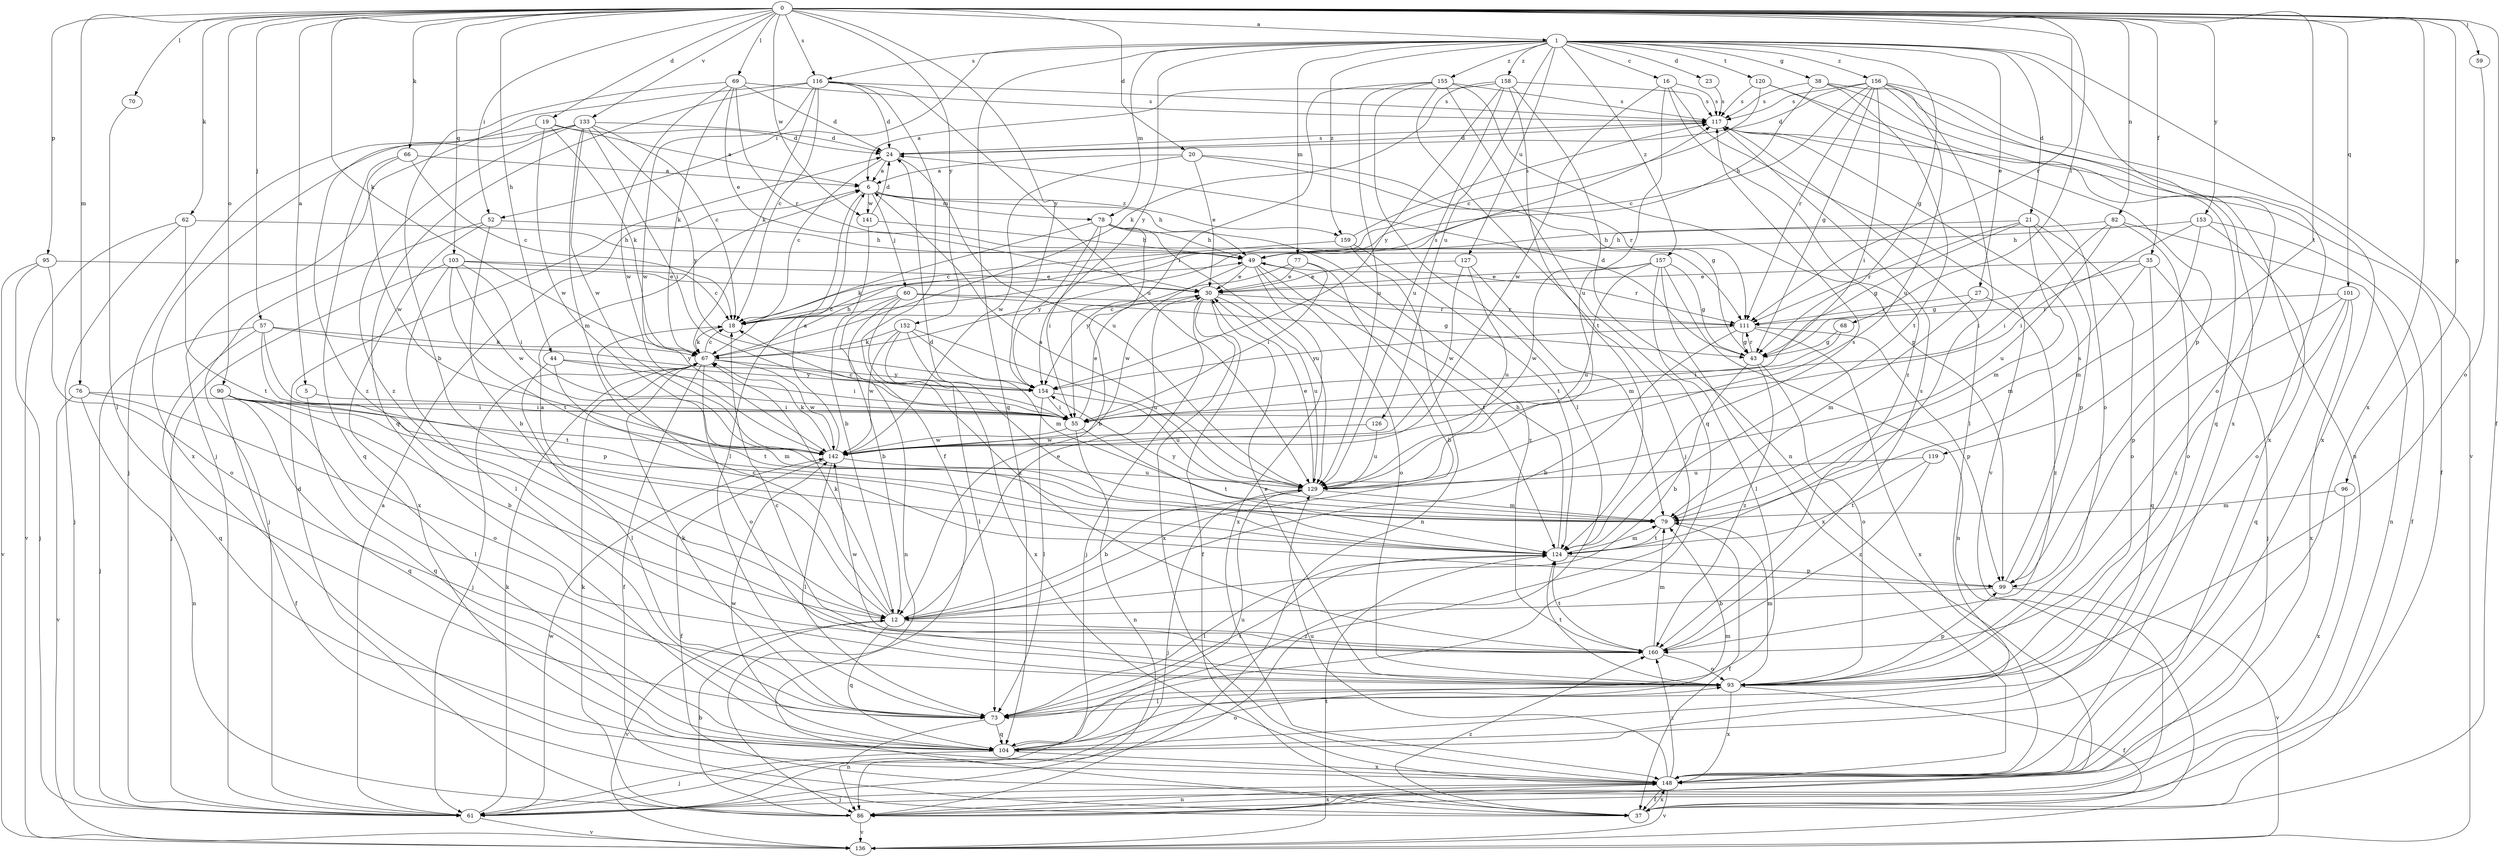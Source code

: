 strict digraph  {
0;
1;
5;
6;
12;
16;
18;
19;
20;
21;
23;
24;
27;
30;
35;
37;
38;
43;
44;
49;
52;
55;
57;
59;
60;
61;
62;
66;
67;
68;
69;
70;
73;
76;
77;
78;
79;
82;
86;
90;
93;
95;
96;
99;
101;
103;
104;
111;
116;
117;
119;
120;
124;
126;
127;
129;
133;
136;
141;
142;
148;
152;
153;
154;
155;
156;
157;
158;
159;
160;
0 -> 1  [label=a];
0 -> 5  [label=a];
0 -> 19  [label=d];
0 -> 20  [label=d];
0 -> 35  [label=f];
0 -> 37  [label=f];
0 -> 44  [label=h];
0 -> 52  [label=i];
0 -> 57  [label=j];
0 -> 59  [label=j];
0 -> 62  [label=k];
0 -> 66  [label=k];
0 -> 67  [label=k];
0 -> 68  [label=l];
0 -> 69  [label=l];
0 -> 70  [label=l];
0 -> 76  [label=m];
0 -> 82  [label=n];
0 -> 90  [label=o];
0 -> 95  [label=p];
0 -> 96  [label=p];
0 -> 101  [label=q];
0 -> 103  [label=q];
0 -> 111  [label=r];
0 -> 116  [label=s];
0 -> 119  [label=t];
0 -> 133  [label=v];
0 -> 141  [label=w];
0 -> 148  [label=x];
0 -> 152  [label=y];
0 -> 153  [label=y];
0 -> 154  [label=y];
1 -> 16  [label=c];
1 -> 21  [label=d];
1 -> 23  [label=d];
1 -> 27  [label=e];
1 -> 38  [label=g];
1 -> 43  [label=g];
1 -> 52  [label=i];
1 -> 77  [label=m];
1 -> 78  [label=m];
1 -> 104  [label=q];
1 -> 116  [label=s];
1 -> 120  [label=t];
1 -> 126  [label=u];
1 -> 127  [label=u];
1 -> 136  [label=v];
1 -> 148  [label=x];
1 -> 154  [label=y];
1 -> 155  [label=z];
1 -> 156  [label=z];
1 -> 157  [label=z];
1 -> 158  [label=z];
1 -> 159  [label=z];
5 -> 55  [label=i];
5 -> 104  [label=q];
6 -> 49  [label=h];
6 -> 60  [label=j];
6 -> 73  [label=l];
6 -> 78  [label=m];
6 -> 141  [label=w];
6 -> 159  [label=z];
12 -> 6  [label=a];
12 -> 18  [label=c];
12 -> 30  [label=e];
12 -> 67  [label=k];
12 -> 104  [label=q];
12 -> 136  [label=v];
12 -> 160  [label=z];
16 -> 117  [label=s];
16 -> 129  [label=u];
16 -> 136  [label=v];
16 -> 142  [label=w];
16 -> 160  [label=z];
18 -> 67  [label=k];
19 -> 6  [label=a];
19 -> 24  [label=d];
19 -> 67  [label=k];
19 -> 142  [label=w];
19 -> 160  [label=z];
20 -> 6  [label=a];
20 -> 30  [label=e];
20 -> 43  [label=g];
20 -> 111  [label=r];
20 -> 142  [label=w];
21 -> 43  [label=g];
21 -> 49  [label=h];
21 -> 79  [label=m];
21 -> 93  [label=o];
21 -> 99  [label=p];
21 -> 111  [label=r];
23 -> 117  [label=s];
24 -> 6  [label=a];
24 -> 18  [label=c];
24 -> 117  [label=s];
24 -> 129  [label=u];
27 -> 79  [label=m];
27 -> 111  [label=r];
27 -> 160  [label=z];
30 -> 18  [label=c];
30 -> 37  [label=f];
30 -> 61  [label=j];
30 -> 111  [label=r];
30 -> 129  [label=u];
30 -> 148  [label=x];
35 -> 30  [label=e];
35 -> 43  [label=g];
35 -> 61  [label=j];
35 -> 79  [label=m];
35 -> 104  [label=q];
37 -> 148  [label=x];
37 -> 160  [label=z];
38 -> 49  [label=h];
38 -> 86  [label=n];
38 -> 117  [label=s];
38 -> 124  [label=t];
38 -> 148  [label=x];
43 -> 12  [label=b];
43 -> 24  [label=d];
43 -> 93  [label=o];
43 -> 111  [label=r];
43 -> 160  [label=z];
44 -> 55  [label=i];
44 -> 73  [label=l];
44 -> 124  [label=t];
44 -> 154  [label=y];
49 -> 30  [label=e];
49 -> 93  [label=o];
49 -> 111  [label=r];
49 -> 124  [label=t];
49 -> 142  [label=w];
49 -> 148  [label=x];
52 -> 12  [label=b];
52 -> 49  [label=h];
52 -> 61  [label=j];
52 -> 148  [label=x];
55 -> 18  [label=c];
55 -> 30  [label=e];
55 -> 86  [label=n];
55 -> 124  [label=t];
55 -> 142  [label=w];
57 -> 61  [label=j];
57 -> 67  [label=k];
57 -> 99  [label=p];
57 -> 104  [label=q];
57 -> 124  [label=t];
57 -> 154  [label=y];
59 -> 93  [label=o];
60 -> 12  [label=b];
60 -> 18  [label=c];
60 -> 43  [label=g];
60 -> 86  [label=n];
60 -> 111  [label=r];
60 -> 160  [label=z];
61 -> 6  [label=a];
61 -> 67  [label=k];
61 -> 136  [label=v];
61 -> 142  [label=w];
62 -> 49  [label=h];
62 -> 61  [label=j];
62 -> 124  [label=t];
62 -> 136  [label=v];
66 -> 6  [label=a];
66 -> 18  [label=c];
66 -> 104  [label=q];
66 -> 142  [label=w];
67 -> 18  [label=c];
67 -> 37  [label=f];
67 -> 49  [label=h];
67 -> 61  [label=j];
67 -> 93  [label=o];
67 -> 117  [label=s];
67 -> 142  [label=w];
67 -> 154  [label=y];
68 -> 43  [label=g];
68 -> 55  [label=i];
69 -> 12  [label=b];
69 -> 24  [label=d];
69 -> 30  [label=e];
69 -> 67  [label=k];
69 -> 111  [label=r];
69 -> 117  [label=s];
69 -> 142  [label=w];
70 -> 73  [label=l];
73 -> 67  [label=k];
73 -> 86  [label=n];
73 -> 104  [label=q];
73 -> 124  [label=t];
76 -> 55  [label=i];
76 -> 86  [label=n];
76 -> 93  [label=o];
76 -> 136  [label=v];
77 -> 12  [label=b];
77 -> 30  [label=e];
77 -> 55  [label=i];
77 -> 154  [label=y];
78 -> 12  [label=b];
78 -> 49  [label=h];
78 -> 55  [label=i];
78 -> 67  [label=k];
78 -> 129  [label=u];
78 -> 154  [label=y];
78 -> 160  [label=z];
79 -> 24  [label=d];
79 -> 37  [label=f];
79 -> 124  [label=t];
79 -> 154  [label=y];
82 -> 49  [label=h];
82 -> 55  [label=i];
82 -> 86  [label=n];
82 -> 93  [label=o];
82 -> 129  [label=u];
86 -> 12  [label=b];
86 -> 24  [label=d];
86 -> 67  [label=k];
86 -> 136  [label=v];
86 -> 148  [label=x];
90 -> 12  [label=b];
90 -> 37  [label=f];
90 -> 55  [label=i];
90 -> 73  [label=l];
90 -> 79  [label=m];
90 -> 104  [label=q];
93 -> 18  [label=c];
93 -> 30  [label=e];
93 -> 37  [label=f];
93 -> 73  [label=l];
93 -> 79  [label=m];
93 -> 99  [label=p];
93 -> 124  [label=t];
93 -> 148  [label=x];
95 -> 30  [label=e];
95 -> 61  [label=j];
95 -> 93  [label=o];
95 -> 136  [label=v];
96 -> 79  [label=m];
96 -> 148  [label=x];
99 -> 12  [label=b];
99 -> 117  [label=s];
99 -> 136  [label=v];
101 -> 99  [label=p];
101 -> 104  [label=q];
101 -> 111  [label=r];
101 -> 148  [label=x];
101 -> 160  [label=z];
103 -> 18  [label=c];
103 -> 30  [label=e];
103 -> 55  [label=i];
103 -> 61  [label=j];
103 -> 73  [label=l];
103 -> 124  [label=t];
103 -> 142  [label=w];
104 -> 61  [label=j];
104 -> 79  [label=m];
104 -> 93  [label=o];
104 -> 129  [label=u];
104 -> 142  [label=w];
104 -> 148  [label=x];
111 -> 12  [label=b];
111 -> 43  [label=g];
111 -> 99  [label=p];
111 -> 148  [label=x];
111 -> 154  [label=y];
116 -> 18  [label=c];
116 -> 24  [label=d];
116 -> 37  [label=f];
116 -> 61  [label=j];
116 -> 67  [label=k];
116 -> 104  [label=q];
116 -> 117  [label=s];
116 -> 129  [label=u];
116 -> 142  [label=w];
117 -> 24  [label=d];
117 -> 37  [label=f];
117 -> 73  [label=l];
117 -> 93  [label=o];
119 -> 124  [label=t];
119 -> 129  [label=u];
119 -> 160  [label=z];
120 -> 18  [label=c];
120 -> 99  [label=p];
120 -> 104  [label=q];
120 -> 117  [label=s];
124 -> 49  [label=h];
124 -> 73  [label=l];
124 -> 79  [label=m];
124 -> 99  [label=p];
124 -> 117  [label=s];
126 -> 129  [label=u];
126 -> 142  [label=w];
127 -> 30  [label=e];
127 -> 79  [label=m];
127 -> 129  [label=u];
127 -> 142  [label=w];
129 -> 6  [label=a];
129 -> 12  [label=b];
129 -> 30  [label=e];
129 -> 61  [label=j];
129 -> 79  [label=m];
133 -> 18  [label=c];
133 -> 24  [label=d];
133 -> 55  [label=i];
133 -> 61  [label=j];
133 -> 79  [label=m];
133 -> 142  [label=w];
133 -> 148  [label=x];
133 -> 154  [label=y];
133 -> 160  [label=z];
136 -> 124  [label=t];
141 -> 12  [label=b];
141 -> 24  [label=d];
141 -> 49  [label=h];
142 -> 6  [label=a];
142 -> 37  [label=f];
142 -> 67  [label=k];
142 -> 73  [label=l];
142 -> 129  [label=u];
148 -> 37  [label=f];
148 -> 61  [label=j];
148 -> 86  [label=n];
148 -> 129  [label=u];
148 -> 136  [label=v];
148 -> 160  [label=z];
152 -> 67  [label=k];
152 -> 73  [label=l];
152 -> 79  [label=m];
152 -> 129  [label=u];
152 -> 142  [label=w];
152 -> 148  [label=x];
153 -> 37  [label=f];
153 -> 49  [label=h];
153 -> 55  [label=i];
153 -> 79  [label=m];
153 -> 93  [label=o];
154 -> 55  [label=i];
154 -> 73  [label=l];
154 -> 129  [label=u];
155 -> 55  [label=i];
155 -> 61  [label=j];
155 -> 73  [label=l];
155 -> 99  [label=p];
155 -> 104  [label=q];
155 -> 117  [label=s];
155 -> 129  [label=u];
156 -> 18  [label=c];
156 -> 24  [label=d];
156 -> 43  [label=g];
156 -> 55  [label=i];
156 -> 93  [label=o];
156 -> 111  [label=r];
156 -> 117  [label=s];
156 -> 124  [label=t];
156 -> 129  [label=u];
156 -> 148  [label=x];
157 -> 30  [label=e];
157 -> 43  [label=g];
157 -> 73  [label=l];
157 -> 86  [label=n];
157 -> 129  [label=u];
157 -> 142  [label=w];
157 -> 148  [label=x];
158 -> 6  [label=a];
158 -> 67  [label=k];
158 -> 86  [label=n];
158 -> 117  [label=s];
158 -> 124  [label=t];
158 -> 129  [label=u];
158 -> 154  [label=y];
159 -> 18  [label=c];
159 -> 86  [label=n];
159 -> 117  [label=s];
159 -> 124  [label=t];
160 -> 79  [label=m];
160 -> 93  [label=o];
160 -> 117  [label=s];
160 -> 124  [label=t];
160 -> 142  [label=w];
}
